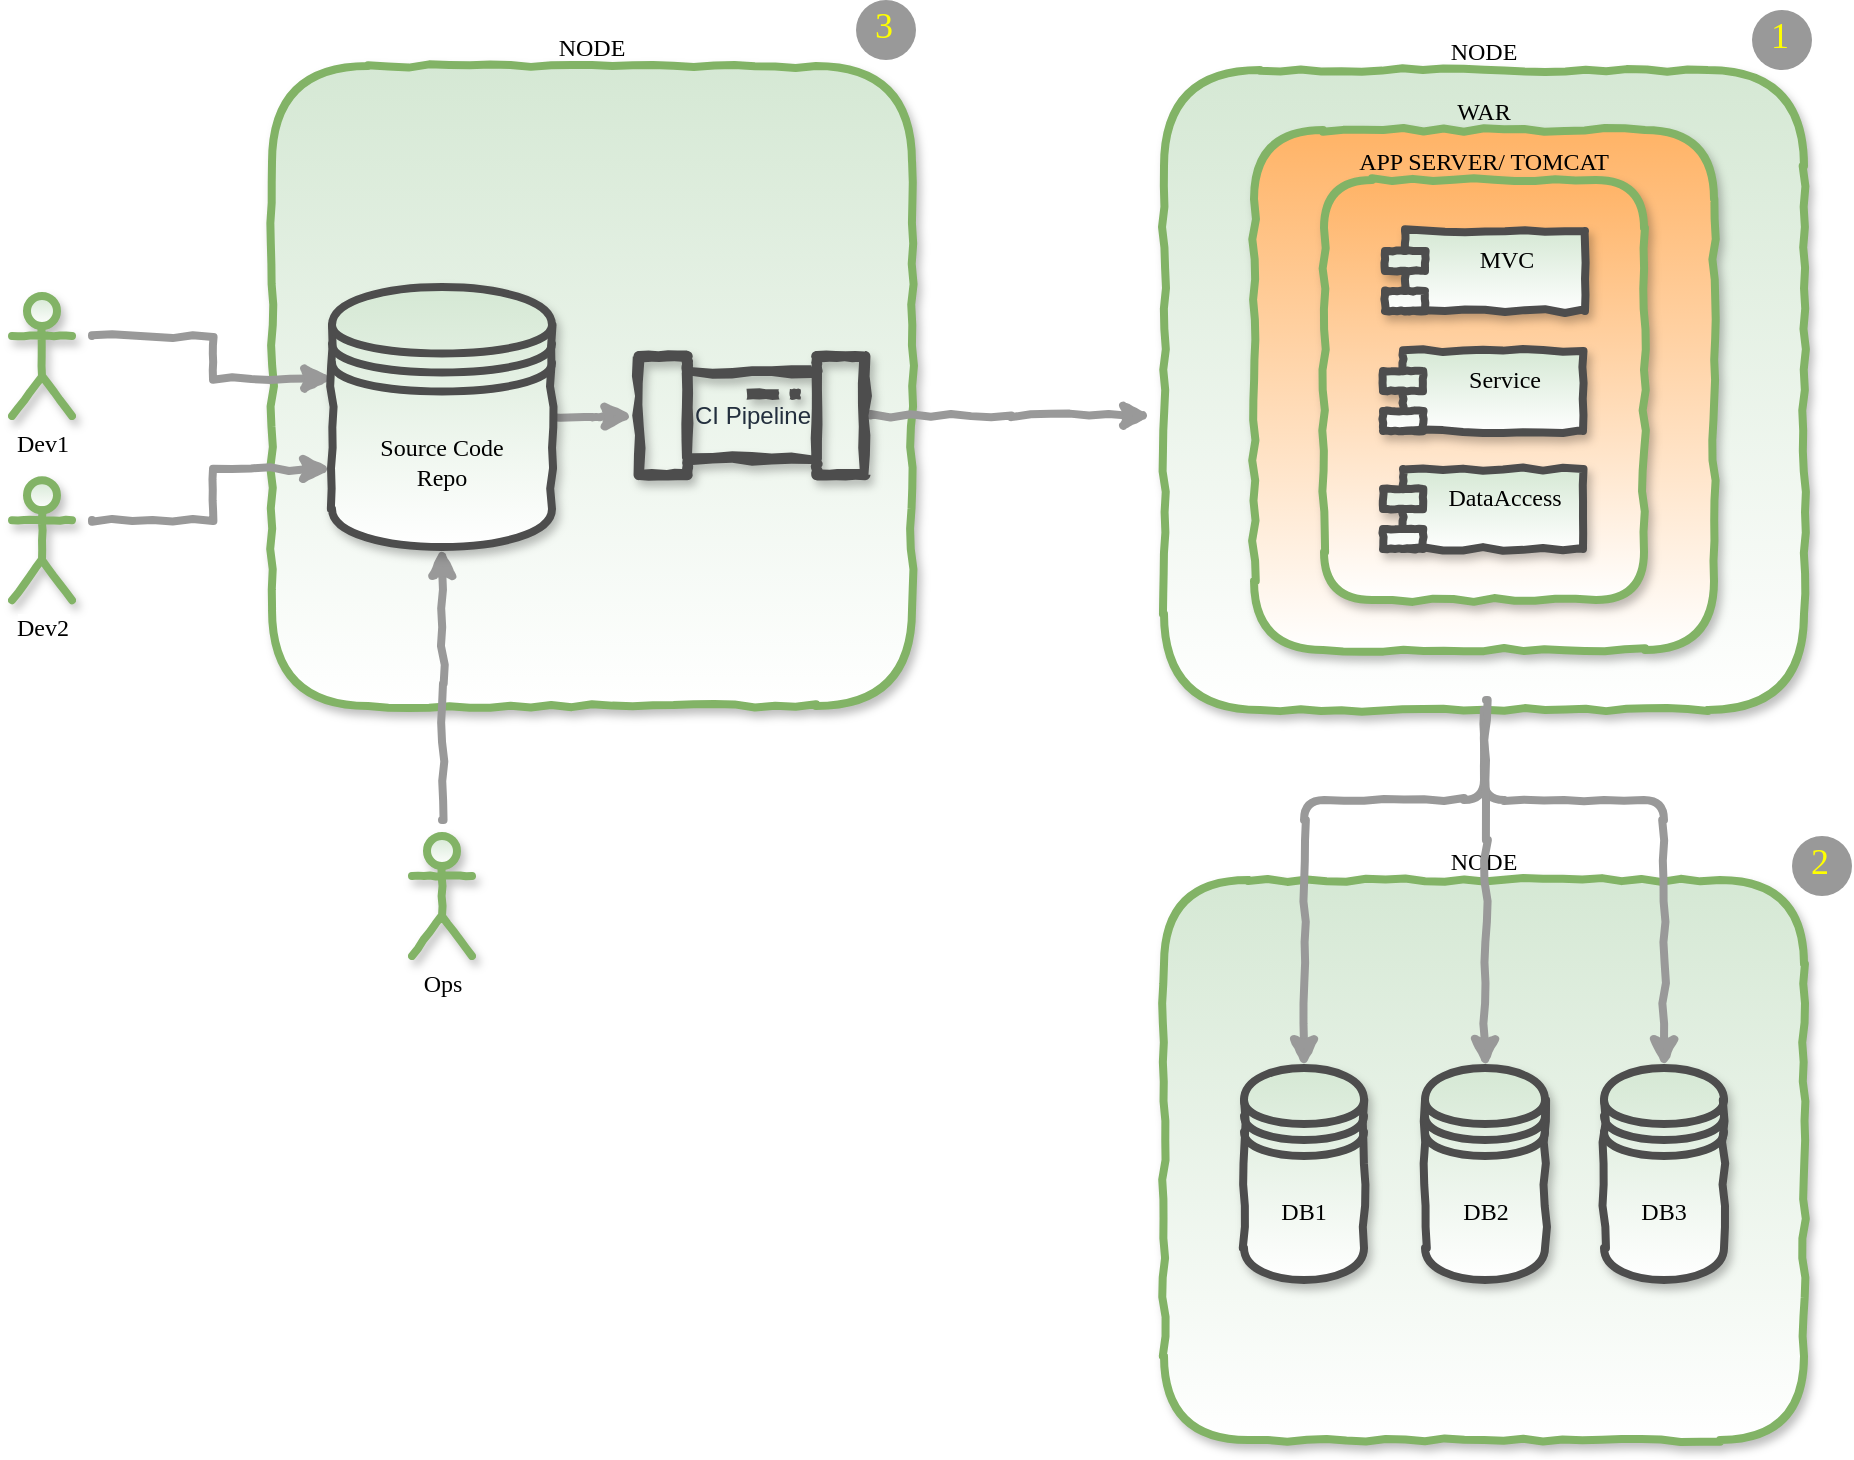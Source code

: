<mxfile version="13.0.3" type="device"><diagram id="nBsvL0mVj7PPd3rJMNTm" name="Page-1"><mxGraphModel dx="1995" dy="1185" grid="1" gridSize="10" guides="1" tooltips="1" connect="1" arrows="1" fold="1" page="1" pageScale="1" pageWidth="1169" pageHeight="827" math="0" shadow="0"><root><mxCell id="0"/><mxCell id="1" parent="0"/><mxCell id="WRZq7lGIk_KWCoeFubTh-47" value="NODE&lt;br&gt;" style="rounded=1;whiteSpace=wrap;html=1;shadow=1;comic=1;strokeWidth=4;fillColor=#d5e8d4;strokeColor=#82b366;gradientColor=#ffffff;glass=0;labelPosition=center;verticalLabelPosition=top;align=center;verticalAlign=bottom;fontFamily=Comic Sans MS;" parent="1" vertex="1"><mxGeometry x="310" y="73" width="320" height="320" as="geometry"/></mxCell><mxCell id="WRZq7lGIk_KWCoeFubTh-1" value="NODE&lt;br&gt;" style="rounded=1;whiteSpace=wrap;html=1;shadow=1;comic=1;strokeWidth=4;fillColor=#d5e8d4;strokeColor=#82b366;gradientColor=#ffffff;glass=0;labelPosition=center;verticalLabelPosition=top;align=center;verticalAlign=bottom;fontFamily=Comic Sans MS;" parent="1" vertex="1"><mxGeometry x="756" y="75" width="320" height="320" as="geometry"/></mxCell><mxCell id="WRZq7lGIk_KWCoeFubTh-5" value="NODE&lt;br&gt;" style="rounded=1;whiteSpace=wrap;html=1;shadow=1;comic=1;strokeWidth=4;fillColor=#d5e8d4;strokeColor=#82b366;gradientColor=#ffffff;glass=0;labelPosition=center;verticalLabelPosition=top;align=center;verticalAlign=bottom;fontFamily=Comic Sans MS;" parent="1" vertex="1"><mxGeometry x="756" y="480" width="320" height="280" as="geometry"/></mxCell><mxCell id="WRZq7lGIk_KWCoeFubTh-10" value="DB1" style="shape=datastore;whiteSpace=wrap;html=1;rounded=1;shadow=1;glass=0;comic=1;strokeColor=#4D4D4D;strokeWidth=4;fillColor=#d5e8d4;gradientColor=#ffffff;fontFamily=Comic Sans MS;" parent="1" vertex="1"><mxGeometry x="796" y="574" width="60" height="106" as="geometry"/></mxCell><mxCell id="WRZq7lGIk_KWCoeFubTh-11" value="DB3" style="shape=datastore;whiteSpace=wrap;html=1;rounded=1;shadow=1;glass=0;comic=1;strokeColor=#4D4D4D;strokeWidth=4;fillColor=#d5e8d4;gradientColor=#ffffff;fontFamily=Comic Sans MS;" parent="1" vertex="1"><mxGeometry x="976" y="574" width="60" height="106" as="geometry"/></mxCell><mxCell id="WRZq7lGIk_KWCoeFubTh-17" value="WAR" style="rounded=1;whiteSpace=wrap;html=1;shadow=1;comic=1;strokeWidth=4;fillColor=#FFB366;strokeColor=#82b366;gradientColor=#ffffff;glass=0;labelPosition=center;verticalLabelPosition=top;align=center;verticalAlign=bottom;fontFamily=Comic Sans MS;" parent="1" vertex="1"><mxGeometry x="801" y="105" width="230" height="260" as="geometry"/></mxCell><mxCell id="WRZq7lGIk_KWCoeFubTh-12" value="APP SERVER/ TOMCAT" style="rounded=1;whiteSpace=wrap;html=1;shadow=1;comic=1;strokeWidth=4;fillColor=#FFB366;strokeColor=#82b366;gradientColor=#ffffff;glass=0;labelPosition=center;verticalLabelPosition=top;align=center;verticalAlign=bottom;fontFamily=Comic Sans MS;" parent="1" vertex="1"><mxGeometry x="836" y="130" width="160" height="210" as="geometry"/></mxCell><mxCell id="WRZq7lGIk_KWCoeFubTh-14" value="MVC" style="shape=module;align=left;spacingLeft=20;align=center;verticalAlign=top;rounded=1;shadow=1;glass=0;comic=1;strokeColor=#4D4D4D;strokeWidth=4;fillColor=#d5e8d4;gradientColor=#ffffff;html=1;fontFamily=Comic Sans MS;" parent="1" vertex="1"><mxGeometry x="866.5" y="155.5" width="100" height="40" as="geometry"/></mxCell><mxCell id="WRZq7lGIk_KWCoeFubTh-15" value="Service" style="shape=module;align=left;spacingLeft=20;align=center;verticalAlign=top;rounded=1;shadow=1;glass=0;comic=1;strokeColor=#4D4D4D;strokeWidth=4;fillColor=#d5e8d4;gradientColor=#ffffff;html=1;fontFamily=Comic Sans MS;" parent="1" vertex="1"><mxGeometry x="865.5" y="215.5" width="100" height="40" as="geometry"/></mxCell><mxCell id="WRZq7lGIk_KWCoeFubTh-16" value="DataAccess" style="shape=module;align=left;spacingLeft=20;align=center;verticalAlign=top;rounded=1;shadow=1;glass=0;comic=1;strokeColor=#4D4D4D;strokeWidth=4;fillColor=#d5e8d4;gradientColor=#ffffff;html=1;fontFamily=Comic Sans MS;" parent="1" vertex="1"><mxGeometry x="865.5" y="274.5" width="100" height="40" as="geometry"/></mxCell><mxCell id="WRZq7lGIk_KWCoeFubTh-21" value="" style="edgeStyle=elbowEdgeStyle;elbow=vertical;endArrow=classic;html=1;exitX=0.5;exitY=1;exitDx=0;exitDy=0;comic=1;shadow=0;strokeWidth=4;strokeColor=#999999;entryX=0.5;entryY=0;entryDx=0;entryDy=0;fillColor=#eeeeee;fontFamily=Comic Sans MS;" parent="1" source="WRZq7lGIk_KWCoeFubTh-1" target="WRZq7lGIk_KWCoeFubTh-10" edge="1"><mxGeometry width="50" height="50" relative="1" as="geometry"><mxPoint x="596" y="390" as="sourcePoint"/><mxPoint x="836" y="480" as="targetPoint"/><Array as="points"><mxPoint x="876" y="440"/></Array></mxGeometry></mxCell><mxCell id="WRZq7lGIk_KWCoeFubTh-22" value="" style="edgeStyle=elbowEdgeStyle;elbow=vertical;endArrow=classic;html=1;exitX=0.5;exitY=1;exitDx=0;exitDy=0;comic=1;shadow=0;strokeWidth=4;strokeColor=#999999;entryX=0.5;entryY=0;entryDx=0;entryDy=0;fillColor=#eeeeee;fontFamily=Comic Sans MS;" parent="1" source="WRZq7lGIk_KWCoeFubTh-1" target="WRZq7lGIk_KWCoeFubTh-11" edge="1"><mxGeometry width="50" height="50" relative="1" as="geometry"><mxPoint x="1079" y="400" as="sourcePoint"/><mxPoint x="996" y="480" as="targetPoint"/><Array as="points"><mxPoint x="956" y="440"/><mxPoint x="1039" y="450"/></Array></mxGeometry></mxCell><mxCell id="WRZq7lGIk_KWCoeFubTh-52" style="edgeStyle=orthogonalEdgeStyle;rounded=0;comic=1;orthogonalLoop=1;jettySize=auto;html=1;shadow=0;strokeColor=#999999;strokeWidth=4;fontFamily=Comic Sans MS;entryX=0.005;entryY=0.352;entryDx=0;entryDy=0;entryPerimeter=0;" parent="1" target="WRZq7lGIk_KWCoeFubTh-45" edge="1"><mxGeometry relative="1" as="geometry"><mxPoint x="220" y="208" as="sourcePoint"/></mxGeometry></mxCell><mxCell id="WRZq7lGIk_KWCoeFubTh-26" value="Dev1" style="shape=umlActor;verticalLabelPosition=bottom;labelBackgroundColor=#ffffff;verticalAlign=top;html=1;outlineConnect=0;rounded=1;shadow=1;glass=0;comic=1;strokeColor=#82b366;strokeWidth=4;fillColor=#d5e8d4;gradientColor=#ffffff;fontFamily=Comic Sans MS;" parent="1" vertex="1"><mxGeometry x="180" y="188" width="30" height="60" as="geometry"/></mxCell><mxCell id="WRZq7lGIk_KWCoeFubTh-53" style="edgeStyle=orthogonalEdgeStyle;rounded=0;comic=1;orthogonalLoop=1;jettySize=auto;html=1;entryX=0;entryY=0.7;entryDx=0;entryDy=0;shadow=0;strokeColor=#999999;strokeWidth=4;fontFamily=Comic Sans MS;" parent="1" target="WRZq7lGIk_KWCoeFubTh-45" edge="1"><mxGeometry relative="1" as="geometry"><mxPoint x="220" y="300" as="sourcePoint"/></mxGeometry></mxCell><mxCell id="WRZq7lGIk_KWCoeFubTh-27" value="Dev2" style="shape=umlActor;verticalLabelPosition=bottom;labelBackgroundColor=#ffffff;verticalAlign=top;html=1;outlineConnect=0;rounded=1;shadow=1;glass=0;comic=1;strokeColor=#82b366;strokeWidth=4;fillColor=#d5e8d4;gradientColor=#ffffff;fontFamily=Comic Sans MS;" parent="1" vertex="1"><mxGeometry x="180" y="280.12" width="30" height="60" as="geometry"/></mxCell><mxCell id="WRZq7lGIk_KWCoeFubTh-29" value="DB2" style="shape=datastore;whiteSpace=wrap;html=1;rounded=1;shadow=1;glass=0;comic=1;strokeColor=#4D4D4D;strokeWidth=4;fillColor=#d5e8d4;gradientColor=#ffffff;fontFamily=Comic Sans MS;" parent="1" vertex="1"><mxGeometry x="886.5" y="574" width="60" height="106" as="geometry"/></mxCell><mxCell id="WRZq7lGIk_KWCoeFubTh-30" value="" style="edgeStyle=elbowEdgeStyle;elbow=vertical;endArrow=classic;html=1;comic=1;shadow=0;strokeWidth=4;strokeColor=#999999;fillColor=#eeeeee;fontFamily=Comic Sans MS;" parent="1" target="WRZq7lGIk_KWCoeFubTh-29" edge="1"><mxGeometry width="50" height="50" relative="1" as="geometry"><mxPoint x="917" y="390" as="sourcePoint"/><mxPoint x="1016" y="584" as="targetPoint"/><Array as="points"><mxPoint x="956" y="450"/><mxPoint x="966" y="450"/><mxPoint x="1049" y="460"/></Array></mxGeometry></mxCell><mxCell id="WRZq7lGIk_KWCoeFubTh-55" style="edgeStyle=orthogonalEdgeStyle;rounded=0;comic=1;orthogonalLoop=1;jettySize=auto;html=1;entryX=0.5;entryY=1;entryDx=0;entryDy=0;shadow=0;strokeColor=#999999;strokeWidth=4;fontFamily=Comic Sans MS;" parent="1" target="WRZq7lGIk_KWCoeFubTh-45" edge="1"><mxGeometry relative="1" as="geometry"><mxPoint x="395" y="450" as="sourcePoint"/></mxGeometry></mxCell><mxCell id="WRZq7lGIk_KWCoeFubTh-36" value="Ops" style="shape=umlActor;verticalLabelPosition=bottom;labelBackgroundColor=#ffffff;verticalAlign=top;html=1;outlineConnect=0;rounded=1;shadow=1;glass=0;comic=1;strokeColor=#82b366;strokeWidth=4;fillColor=#d5e8d4;gradientColor=#ffffff;fontFamily=Comic Sans MS;" parent="1" vertex="1"><mxGeometry x="380" y="458" width="30" height="60" as="geometry"/></mxCell><mxCell id="WRZq7lGIk_KWCoeFubTh-51" style="edgeStyle=orthogonalEdgeStyle;rounded=0;comic=1;orthogonalLoop=1;jettySize=auto;html=1;exitX=1;exitY=0.5;exitDx=0;exitDy=0;shadow=0;strokeColor=#999999;strokeWidth=4;fontFamily=Comic Sans MS;" parent="1" source="WRZq7lGIk_KWCoeFubTh-45" target="WRZq7lGIk_KWCoeFubTh-48" edge="1"><mxGeometry relative="1" as="geometry"/></mxCell><mxCell id="WRZq7lGIk_KWCoeFubTh-45" value="Source Code &lt;br&gt;Repo" style="shape=datastore;whiteSpace=wrap;html=1;rounded=1;shadow=1;glass=0;comic=1;strokeColor=#4D4D4D;strokeWidth=4;fillColor=#d5e8d4;gradientColor=#ffffff;fontFamily=Comic Sans MS;rotation=0;align=center;" parent="1" vertex="1"><mxGeometry x="340" y="183.5" width="110" height="130" as="geometry"/></mxCell><mxCell id="WRZq7lGIk_KWCoeFubTh-50" style="edgeStyle=orthogonalEdgeStyle;rounded=0;comic=1;orthogonalLoop=1;jettySize=auto;html=1;shadow=0;strokeColor=#999999;strokeWidth=4;fontFamily=Comic Sans MS;" parent="1" source="WRZq7lGIk_KWCoeFubTh-48" edge="1"><mxGeometry relative="1" as="geometry"><mxPoint x="750" y="247.81" as="targetPoint"/></mxGeometry></mxCell><mxCell id="WRZq7lGIk_KWCoeFubTh-48" value="CI Pipeline" style="outlineConnect=0;fontColor=#232F3E;gradientColor=none;fillColor=#4D4D4D;strokeColor=none;dashed=0;verticalLabelPosition=middle;verticalAlign=middle;align=center;html=1;fontSize=12;fontStyle=0;aspect=fixed;pointerEvents=1;shape=mxgraph.aws4.iot_analytics_pipeline;rounded=1;shadow=1;glass=0;comic=1;labelPosition=center;" parent="1" vertex="1"><mxGeometry x="490" y="215.5" width="120" height="64.62" as="geometry"/></mxCell><mxCell id="WRZq7lGIk_KWCoeFubTh-58" value="1" style="ellipse;whiteSpace=wrap;html=1;aspect=fixed;strokeWidth=2;fontFamily=Comic Sans MS;spacingBottom=4;spacingRight=2;strokeColor=none;rounded=1;shadow=0;glass=0;comic=1;fillColor=#999999;gradientColor=none;fontColor=#FFFF00;fontSize=18;" parent="1" vertex="1"><mxGeometry x="1050" y="45" width="30" height="30" as="geometry"/></mxCell><mxCell id="WRZq7lGIk_KWCoeFubTh-59" value="2" style="ellipse;whiteSpace=wrap;html=1;aspect=fixed;strokeWidth=2;fontFamily=Comic Sans MS;spacingBottom=4;spacingRight=2;strokeColor=none;rounded=1;shadow=0;glass=0;comic=1;fillColor=#999999;gradientColor=none;fontColor=#FFFF00;fontSize=18;" parent="1" vertex="1"><mxGeometry x="1070" y="458" width="30" height="30" as="geometry"/></mxCell><mxCell id="WRZq7lGIk_KWCoeFubTh-60" value="3" style="ellipse;whiteSpace=wrap;html=1;aspect=fixed;strokeWidth=2;fontFamily=Comic Sans MS;spacingBottom=4;spacingRight=2;strokeColor=none;rounded=1;shadow=0;glass=0;comic=1;fillColor=#999999;gradientColor=none;fontColor=#FFFF00;fontSize=18;" parent="1" vertex="1"><mxGeometry x="602" y="40" width="30" height="30" as="geometry"/></mxCell></root></mxGraphModel></diagram></mxfile>
